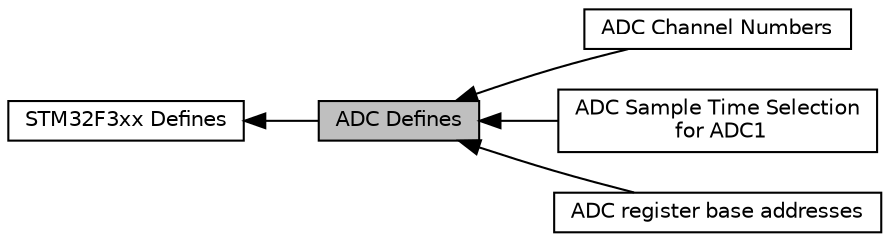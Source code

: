 digraph "ADC Defines"
{
  edge [fontname="Helvetica",fontsize="10",labelfontname="Helvetica",labelfontsize="10"];
  node [fontname="Helvetica",fontsize="10",shape=record];
  rankdir=LR;
  Node1 [label="STM32F3xx Defines",height=0.2,width=0.4,color="black", fillcolor="white", style="filled",URL="$group__STM32F3xx__defines.html",tooltip="Defined Constants and Types for the STM32F3xx series. "];
  Node4 [label="ADC Channel Numbers",height=0.2,width=0.4,color="black", fillcolor="white", style="filled",URL="$group__adc__channel.html"];
  Node2 [label="ADC Sample Time Selection\l for ADC1",height=0.2,width=0.4,color="black", fillcolor="white", style="filled",URL="$group__adc__sample__r1.html"];
  Node0 [label="ADC Defines",height=0.2,width=0.4,color="black", fillcolor="grey75", style="filled", fontcolor="black"];
  Node3 [label="ADC register base addresses",height=0.2,width=0.4,color="black", fillcolor="white", style="filled",URL="$group__adc__reg__base.html"];
  Node1->Node0 [shape=plaintext, dir="back", style="solid"];
  Node0->Node2 [shape=plaintext, dir="back", style="solid"];
  Node0->Node3 [shape=plaintext, dir="back", style="solid"];
  Node0->Node4 [shape=plaintext, dir="back", style="solid"];
}
